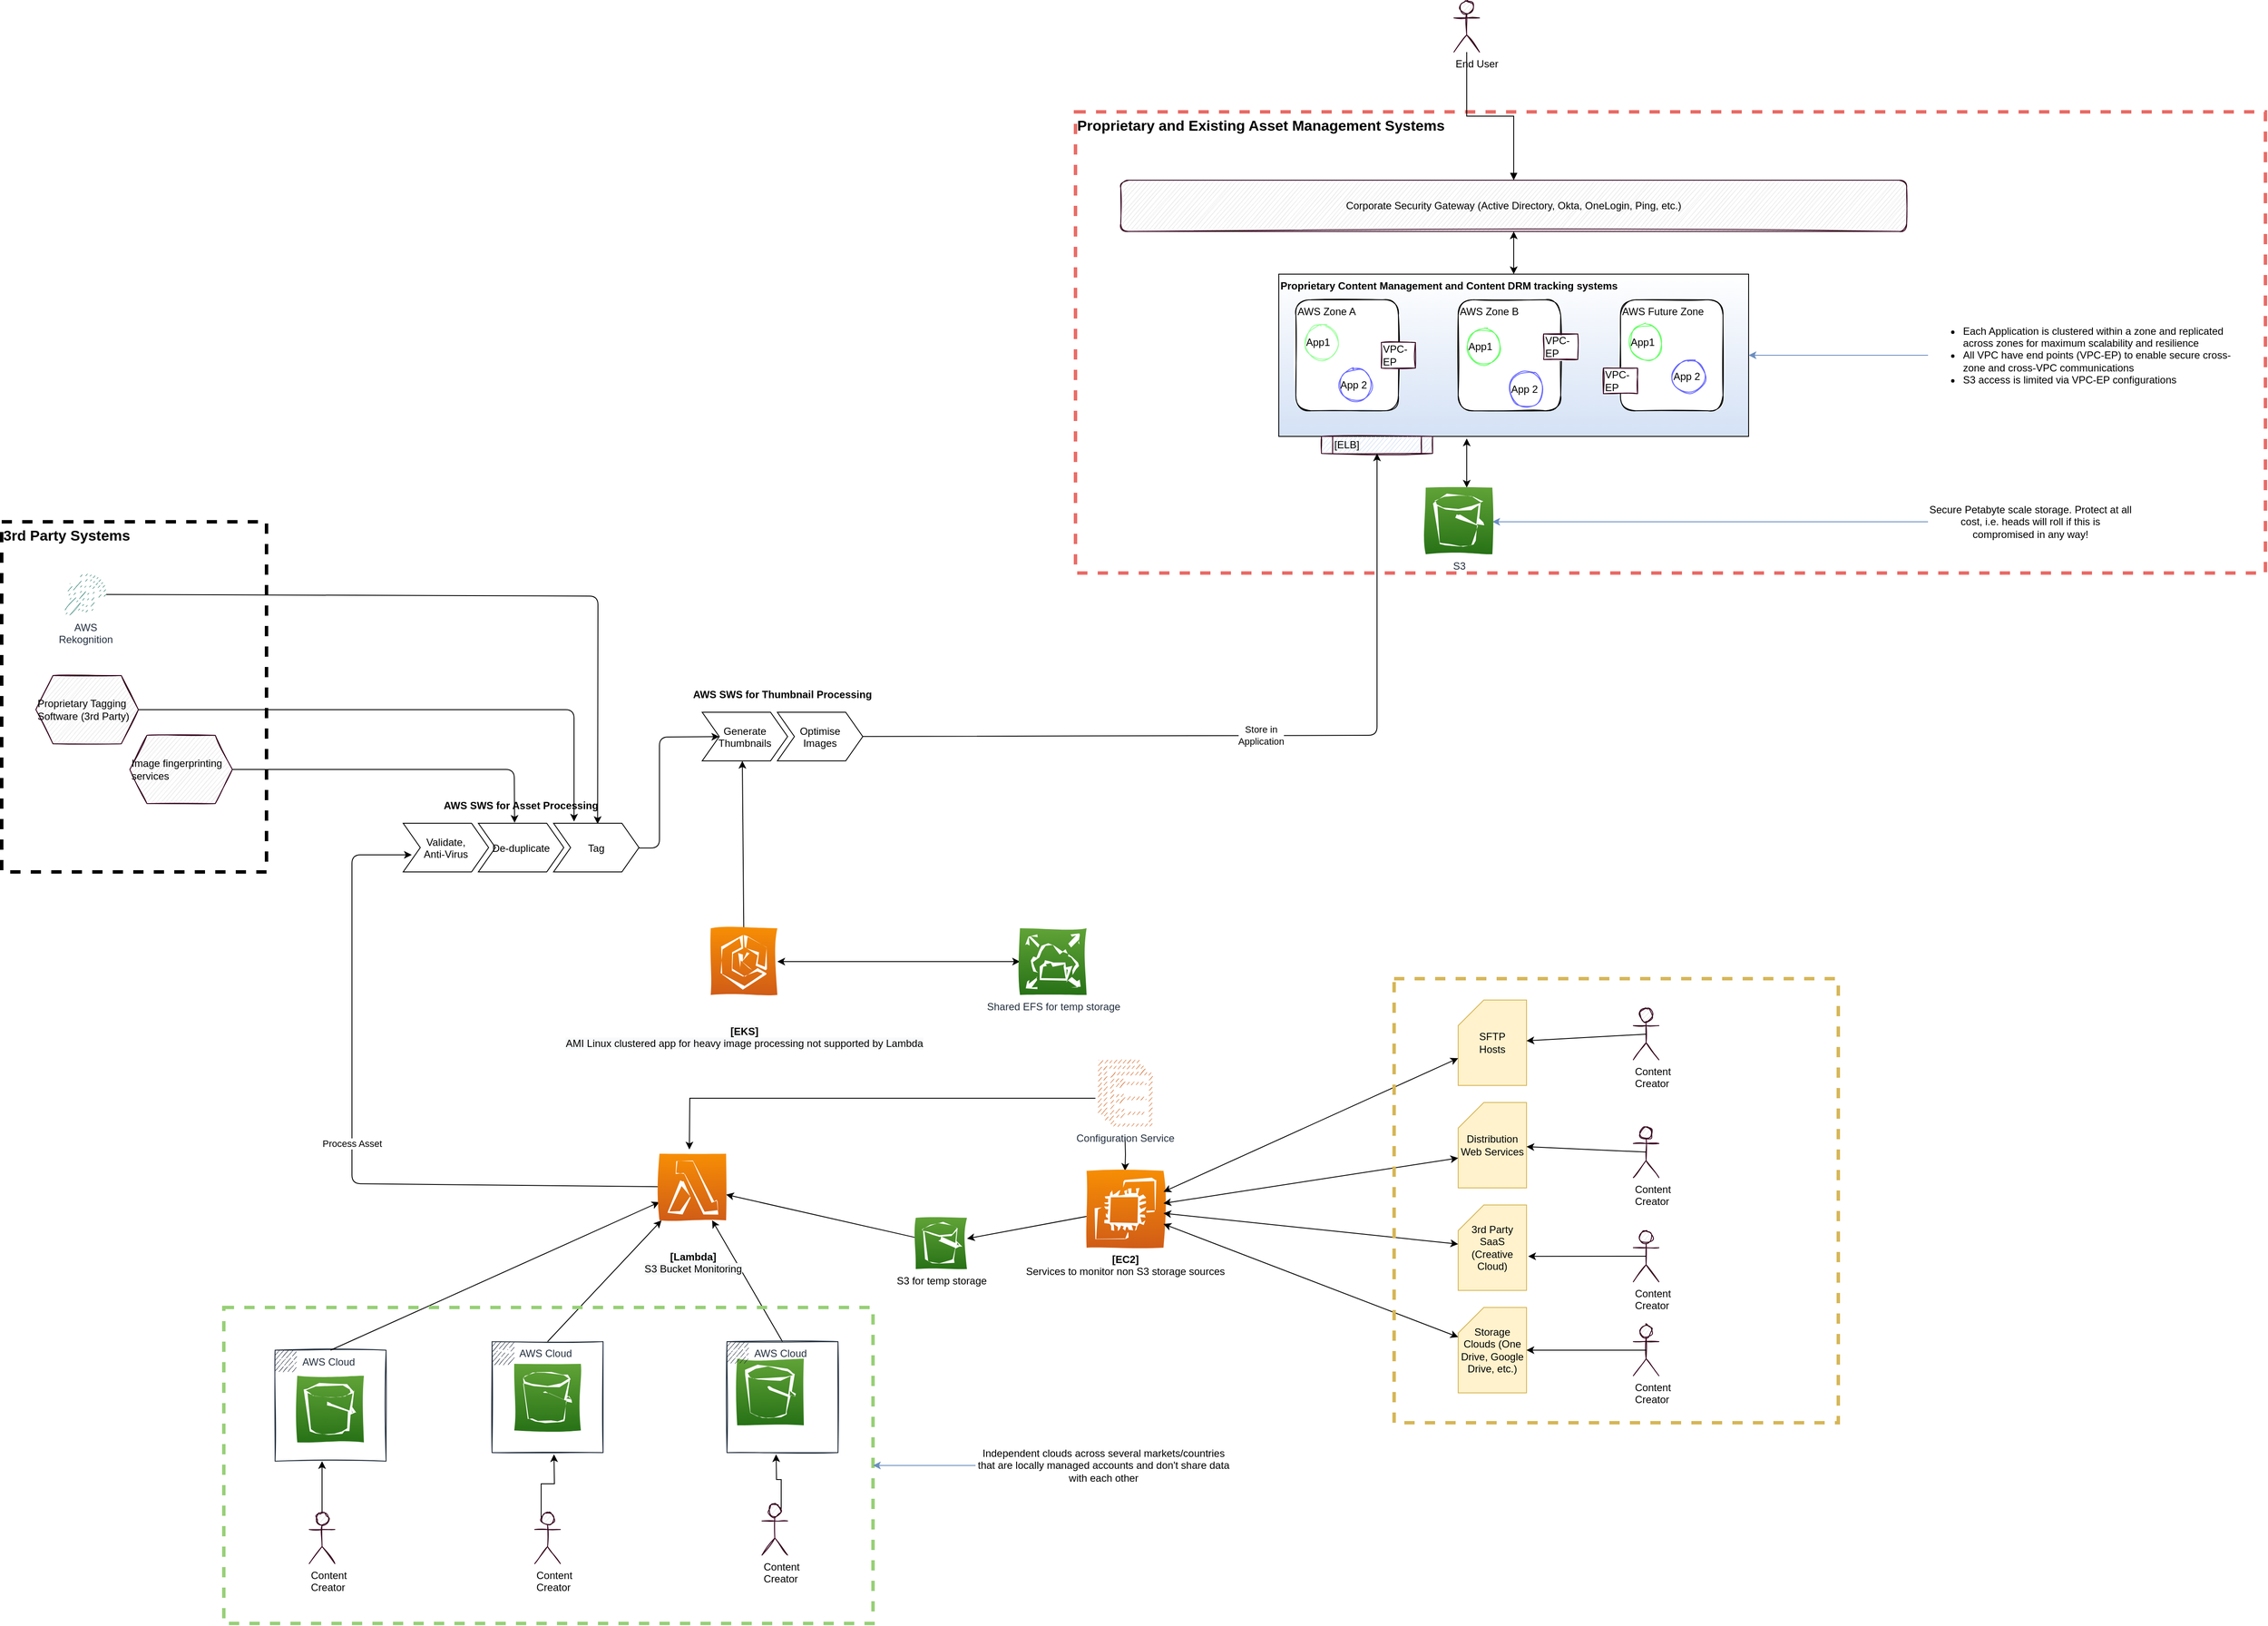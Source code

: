 <mxfile version="13.6.9" type="github">
  <diagram name="Page-1" id="5f0bae14-7c28-e335-631c-24af17079c00">
    <mxGraphModel dx="1221" dy="645" grid="1" gridSize="10" guides="1" tooltips="1" connect="1" arrows="1" fold="1" page="1" pageScale="1" pageWidth="3000" pageHeight="2000" background="#ffffff" math="0" shadow="0">
      <root>
        <mxCell id="0" />
        <mxCell id="1" parent="0" />
        <mxCell id="sZEwybRP1zb9QiWafdFN-1" value="&lt;b style=&quot;font-size: 17px&quot;&gt;Proprietary and Existing Asset Management Systems&lt;/b&gt;" style="rounded=0;whiteSpace=wrap;html=1;fillColor=none;strokeColor=#EA6B66;dashed=1;strokeWidth=4;align=left;verticalAlign=top;fontSize=17;" vertex="1" parent="1">
          <mxGeometry x="1387" y="200" width="1393" height="540" as="geometry" />
        </mxCell>
        <mxCell id="GOLraGF-CfSpLIagJdrl-114" value="AWS Cloud" style="points=[[0,0],[0.25,0],[0.5,0],[0.75,0],[1,0],[1,0.25],[1,0.5],[1,0.75],[1,1],[0.75,1],[0.5,1],[0.25,1],[0,1],[0,0.75],[0,0.5],[0,0.25]];outlineConnect=0;gradientColor=none;html=1;whiteSpace=wrap;fontSize=12;fontStyle=0;shape=mxgraph.aws4.group;grIcon=mxgraph.aws4.group_aws_cloud_alt;strokeColor=#232F3E;fillColor=none;verticalAlign=top;align=left;spacingLeft=30;fontColor=#232F3E;dashed=0;shadow=0;sketch=1;" parent="1" vertex="1">
          <mxGeometry x="450" y="1650" width="130" height="130" as="geometry" />
        </mxCell>
        <mxCell id="GOLraGF-CfSpLIagJdrl-1" value="Proprietary Content Management and Content DRM tracking systems" style="rounded=0;whiteSpace=wrap;html=1;fontStyle=1;shadow=0;gradientColor=#D4E1F5;align=left;verticalAlign=top;" parent="1" vertex="1">
          <mxGeometry x="1625" y="390" width="550" height="190" as="geometry" />
        </mxCell>
        <mxCell id="GOLraGF-CfSpLIagJdrl-5" value="AWS Zone A" style="rounded=1;whiteSpace=wrap;html=1;shadow=0;sketch=1;gradientColor=none;align=left;verticalAlign=top;" parent="1" vertex="1">
          <mxGeometry x="1645" y="420" width="120" height="130" as="geometry" />
        </mxCell>
        <mxCell id="GOLraGF-CfSpLIagJdrl-7" value="AWS Future Zone" style="rounded=1;whiteSpace=wrap;html=1;shadow=0;sketch=1;gradientColor=none;align=left;verticalAlign=top;" parent="1" vertex="1">
          <mxGeometry x="2025" y="420" width="120" height="130" as="geometry" />
        </mxCell>
        <mxCell id="GOLraGF-CfSpLIagJdrl-11" value="Secure Petabyte scale storage. Protect at all cost, i.e. heads will roll if this is compromised in any way!" style="text;html=1;strokeColor=none;fillColor=none;align=center;verticalAlign=middle;whiteSpace=wrap;rounded=0;shadow=0;sketch=1;" parent="1" vertex="1">
          <mxGeometry x="2385" y="640" width="240" height="80" as="geometry" />
        </mxCell>
        <mxCell id="GOLraGF-CfSpLIagJdrl-12" value="" style="endArrow=classic;html=1;entryX=1;entryY=0.5;entryDx=0;entryDy=0;entryPerimeter=0;exitX=0;exitY=0.5;exitDx=0;exitDy=0;strokeColor=#6c8ebf;fillColor=#dae8fc;" parent="1" source="GOLraGF-CfSpLIagJdrl-11" edge="1">
          <mxGeometry width="50" height="50" relative="1" as="geometry">
            <mxPoint x="1965" y="670" as="sourcePoint" />
            <mxPoint x="1875" y="680" as="targetPoint" />
          </mxGeometry>
        </mxCell>
        <mxCell id="GOLraGF-CfSpLIagJdrl-15" value="" style="endArrow=classic;startArrow=classic;html=1;entryX=0.4;entryY=1.013;entryDx=0;entryDy=0;entryPerimeter=0;exitX=0.5;exitY=0;exitDx=0;exitDy=0;exitPerimeter=0;" parent="1" target="GOLraGF-CfSpLIagJdrl-1" edge="1">
          <mxGeometry width="50" height="50" relative="1" as="geometry">
            <mxPoint x="1845" y="640" as="sourcePoint" />
            <mxPoint x="1815" y="520" as="targetPoint" />
          </mxGeometry>
        </mxCell>
        <mxCell id="GOLraGF-CfSpLIagJdrl-16" value="App1" style="ellipse;whiteSpace=wrap;html=1;aspect=fixed;shadow=0;sketch=1;gradientColor=none;align=left;strokeColor=#99FF99;" parent="1" vertex="1">
          <mxGeometry x="1655" y="450" width="40" height="40" as="geometry" />
        </mxCell>
        <mxCell id="GOLraGF-CfSpLIagJdrl-18" value="App1" style="ellipse;whiteSpace=wrap;html=1;aspect=fixed;shadow=0;sketch=1;gradientColor=none;align=left;strokeColor=#66FF66;" parent="1" vertex="1">
          <mxGeometry x="2035" y="450" width="40" height="40" as="geometry" />
        </mxCell>
        <mxCell id="GOLraGF-CfSpLIagJdrl-19" value="App 2" style="ellipse;whiteSpace=wrap;html=1;aspect=fixed;shadow=0;sketch=1;gradientColor=none;align=left;strokeColor=#6666FF;" parent="1" vertex="1">
          <mxGeometry x="1695" y="500" width="40" height="40" as="geometry" />
        </mxCell>
        <mxCell id="GOLraGF-CfSpLIagJdrl-21" value="App 2" style="ellipse;whiteSpace=wrap;html=1;aspect=fixed;shadow=0;sketch=1;gradientColor=none;align=left;strokeColor=#6666FF;" parent="1" vertex="1">
          <mxGeometry x="2085" y="490" width="40" height="40" as="geometry" />
        </mxCell>
        <mxCell id="GOLraGF-CfSpLIagJdrl-23" value="&lt;ul&gt;&lt;li style=&quot;text-align: left&quot;&gt;Each Application is clustered within a zone and replicated across zones for maximum scalability and resilience&lt;/li&gt;&lt;li style=&quot;text-align: left&quot;&gt;All VPC have end points (VPC-EP) to enable secure cross-zone and cross-VPC communications&lt;/li&gt;&lt;li style=&quot;text-align: left&quot;&gt;S3 access is limited via VPC-EP configurations&lt;/li&gt;&lt;/ul&gt;" style="text;html=1;strokeColor=none;fillColor=none;align=center;verticalAlign=middle;whiteSpace=wrap;rounded=0;shadow=0;sketch=1;" parent="1" vertex="1">
          <mxGeometry x="2385" y="415" width="360" height="140" as="geometry" />
        </mxCell>
        <mxCell id="GOLraGF-CfSpLIagJdrl-24" value="" style="endArrow=classic;html=1;entryX=1;entryY=0.5;entryDx=0;entryDy=0;fillColor=#dae8fc;strokeColor=#6c8ebf;" parent="1" source="GOLraGF-CfSpLIagJdrl-23" target="GOLraGF-CfSpLIagJdrl-1" edge="1">
          <mxGeometry width="50" height="50" relative="1" as="geometry">
            <mxPoint x="1965" y="640" as="sourcePoint" />
            <mxPoint x="2015" y="590" as="targetPoint" />
          </mxGeometry>
        </mxCell>
        <mxCell id="GOLraGF-CfSpLIagJdrl-26" value="VPC-EP" style="rounded=0;whiteSpace=wrap;html=1;shadow=0;sketch=1;strokeColor=#33001A;gradientColor=none;align=left;" parent="1" vertex="1">
          <mxGeometry x="1745" y="470" width="40" height="30" as="geometry" />
        </mxCell>
        <mxCell id="GOLraGF-CfSpLIagJdrl-27" value="" style="group" parent="1" vertex="1" connectable="0">
          <mxGeometry x="1835" y="420" width="120" height="130" as="geometry" />
        </mxCell>
        <mxCell id="GOLraGF-CfSpLIagJdrl-6" value="AWS Zone B" style="rounded=1;whiteSpace=wrap;html=1;shadow=0;sketch=1;gradientColor=none;align=left;verticalAlign=top;" parent="GOLraGF-CfSpLIagJdrl-27" vertex="1">
          <mxGeometry width="120" height="130" as="geometry" />
        </mxCell>
        <mxCell id="GOLraGF-CfSpLIagJdrl-17" value="App1" style="ellipse;whiteSpace=wrap;html=1;aspect=fixed;shadow=0;sketch=1;gradientColor=none;align=left;strokeColor=#66FF66;" parent="GOLraGF-CfSpLIagJdrl-27" vertex="1">
          <mxGeometry x="10" y="35" width="40" height="40" as="geometry" />
        </mxCell>
        <mxCell id="GOLraGF-CfSpLIagJdrl-20" value="App 2" style="ellipse;whiteSpace=wrap;html=1;aspect=fixed;shadow=0;sketch=1;gradientColor=none;align=left;strokeColor=#6666FF;" parent="GOLraGF-CfSpLIagJdrl-27" vertex="1">
          <mxGeometry x="60" y="85" width="40" height="40" as="geometry" />
        </mxCell>
        <mxCell id="GOLraGF-CfSpLIagJdrl-28" value="VPC-EP" style="rounded=0;whiteSpace=wrap;html=1;shadow=0;sketch=1;strokeColor=#33001A;gradientColor=none;align=left;" parent="1" vertex="1">
          <mxGeometry x="1935" y="460" width="40" height="30" as="geometry" />
        </mxCell>
        <mxCell id="GOLraGF-CfSpLIagJdrl-29" value="VPC-EP" style="rounded=0;whiteSpace=wrap;html=1;shadow=0;sketch=1;strokeColor=#33001A;gradientColor=none;align=left;" parent="1" vertex="1">
          <mxGeometry x="2005" y="500" width="40" height="30" as="geometry" />
        </mxCell>
        <mxCell id="GOLraGF-CfSpLIagJdrl-47" value="" style="edgeStyle=orthogonalEdgeStyle;rounded=0;orthogonalLoop=1;jettySize=auto;html=1;exitX=-0.051;exitY=0.577;exitDx=0;exitDy=0;entryX=0.5;entryY=0;entryDx=0;entryDy=0;exitPerimeter=0;" parent="1" source="GOLraGF-CfSpLIagJdrl-112" edge="1">
          <mxGeometry x="-0.154" y="25" relative="1" as="geometry">
            <mxPoint x="1400" y="1355" as="sourcePoint" />
            <mxPoint x="935" y="1415" as="targetPoint" />
            <mxPoint as="offset" />
          </mxGeometry>
        </mxCell>
        <mxCell id="GOLraGF-CfSpLIagJdrl-54" style="edgeStyle=orthogonalEdgeStyle;rounded=0;orthogonalLoop=1;jettySize=auto;html=1;exitX=0.5;exitY=1;exitDx=0;exitDy=0;strokeColor=#000000;" parent="1" target="GOLraGF-CfSpLIagJdrl-108" edge="1">
          <mxGeometry relative="1" as="geometry">
            <mxPoint x="1445" y="1400" as="sourcePoint" />
            <mxPoint x="1450" y="1435" as="targetPoint" />
          </mxGeometry>
        </mxCell>
        <mxCell id="GOLraGF-CfSpLIagJdrl-50" value="" style="endArrow=classic;html=1;exitX=0.5;exitY=0;exitDx=0;exitDy=0;" parent="1" source="GOLraGF-CfSpLIagJdrl-114" target="GOLraGF-CfSpLIagJdrl-110" edge="1">
          <mxGeometry width="50" height="50" relative="1" as="geometry">
            <mxPoint x="533.75" y="1652" as="sourcePoint" />
            <mxPoint x="897.5" y="1495" as="targetPoint" />
          </mxGeometry>
        </mxCell>
        <mxCell id="GOLraGF-CfSpLIagJdrl-51" value="" style="endArrow=classic;html=1;strokeColor=#000000;exitX=0.5;exitY=0;exitDx=0;exitDy=0;" parent="1" source="GOLraGF-CfSpLIagJdrl-115" target="GOLraGF-CfSpLIagJdrl-110" edge="1">
          <mxGeometry width="50" height="50" relative="1" as="geometry">
            <mxPoint x="742" y="1636" as="sourcePoint" />
            <mxPoint x="935" y="1495" as="targetPoint" />
          </mxGeometry>
        </mxCell>
        <mxCell id="GOLraGF-CfSpLIagJdrl-52" value="" style="endArrow=classic;html=1;strokeColor=#000000;exitX=0.5;exitY=0;exitDx=0;exitDy=0;" parent="1" source="GOLraGF-CfSpLIagJdrl-117" target="GOLraGF-CfSpLIagJdrl-110" edge="1">
          <mxGeometry width="50" height="50" relative="1" as="geometry">
            <mxPoint x="1002" y="1636" as="sourcePoint" />
            <mxPoint x="972.5" y="1495" as="targetPoint" />
          </mxGeometry>
        </mxCell>
        <mxCell id="GOLraGF-CfSpLIagJdrl-58" value="" style="endArrow=classic;html=1;strokeColor=#000000;" parent="1" source="GOLraGF-CfSpLIagJdrl-108" target="GOLraGF-CfSpLIagJdrl-102" edge="1">
          <mxGeometry width="50" height="50" relative="1" as="geometry">
            <mxPoint x="1390" y="1475" as="sourcePoint" />
            <mxPoint x="1260" y="1535" as="targetPoint" />
          </mxGeometry>
        </mxCell>
        <mxCell id="GOLraGF-CfSpLIagJdrl-60" value="" style="endArrow=classic;html=1;strokeColor=#000000;" parent="1" source="GOLraGF-CfSpLIagJdrl-102" target="GOLraGF-CfSpLIagJdrl-110" edge="1">
          <mxGeometry width="50" height="50" relative="1" as="geometry">
            <mxPoint x="1200" y="1535" as="sourcePoint" />
            <mxPoint x="1010" y="1455" as="targetPoint" />
          </mxGeometry>
        </mxCell>
        <mxCell id="GOLraGF-CfSpLIagJdrl-67" value="Process Asset" style="endArrow=classic;html=1;strokeColor=#000000;entryX=0.1;entryY=0.649;entryDx=0;entryDy=0;entryPerimeter=0;" parent="1" source="GOLraGF-CfSpLIagJdrl-110" target="GOLraGF-CfSpLIagJdrl-62" edge="1">
          <mxGeometry width="50" height="50" relative="1" as="geometry">
            <mxPoint x="860" y="1455" as="sourcePoint" />
            <mxPoint x="700" y="1200" as="targetPoint" />
            <Array as="points">
              <mxPoint x="540" y="1455" />
              <mxPoint x="540" y="1220" />
              <mxPoint x="540" y="1070" />
            </Array>
          </mxGeometry>
        </mxCell>
        <mxCell id="GOLraGF-CfSpLIagJdrl-69" value="Proprietary Tagging Software (3rd Party)" style="shape=hexagon;perimeter=hexagonPerimeter2;whiteSpace=wrap;html=1;fixedSize=1;shadow=0;sketch=1;strokeColor=#33001A;gradientColor=none;align=left;fillColor=#E6E6E6;" parent="1" vertex="1">
          <mxGeometry x="170" y="860" width="120" height="80" as="geometry" />
        </mxCell>
        <mxCell id="GOLraGF-CfSpLIagJdrl-70" value="" style="endArrow=classic;html=1;strokeColor=#000000;entryX=0.516;entryY=0.015;entryDx=0;entryDy=0;entryPerimeter=0;" parent="1" source="GOLraGF-CfSpLIagJdrl-100" target="GOLraGF-CfSpLIagJdrl-64" edge="1">
          <mxGeometry width="50" height="50" relative="1" as="geometry">
            <mxPoint x="290" y="810" as="sourcePoint" />
            <mxPoint x="400" y="780" as="targetPoint" />
            <Array as="points">
              <mxPoint x="828" y="767" />
            </Array>
          </mxGeometry>
        </mxCell>
        <mxCell id="GOLraGF-CfSpLIagJdrl-71" value="" style="endArrow=classic;html=1;strokeColor=#000000;exitX=1;exitY=0.5;exitDx=0;exitDy=0;" parent="1" source="GOLraGF-CfSpLIagJdrl-69" edge="1">
          <mxGeometry width="50" height="50" relative="1" as="geometry">
            <mxPoint x="410" y="920" as="sourcePoint" />
            <mxPoint x="800" y="1031" as="targetPoint" />
            <Array as="points">
              <mxPoint x="800" y="900" />
            </Array>
          </mxGeometry>
        </mxCell>
        <mxCell id="GOLraGF-CfSpLIagJdrl-72" value="Image fingerprinting services" style="shape=hexagon;perimeter=hexagonPerimeter2;whiteSpace=wrap;html=1;fixedSize=1;shadow=0;sketch=1;strokeColor=#33001A;gradientColor=none;align=left;fillColor=#E6E6E6;" parent="1" vertex="1">
          <mxGeometry x="280" y="930" width="120" height="80" as="geometry" />
        </mxCell>
        <mxCell id="GOLraGF-CfSpLIagJdrl-73" value="" style="endArrow=classic;html=1;strokeColor=#000000;exitX=1;exitY=0.5;exitDx=0;exitDy=0;entryX=0.424;entryY=-0.01;entryDx=0;entryDy=0;entryPerimeter=0;" parent="1" source="GOLraGF-CfSpLIagJdrl-72" target="GOLraGF-CfSpLIagJdrl-63" edge="1">
          <mxGeometry width="50" height="50" relative="1" as="geometry">
            <mxPoint x="470" y="990" as="sourcePoint" />
            <mxPoint x="520" y="940" as="targetPoint" />
            <Array as="points">
              <mxPoint x="730" y="970" />
            </Array>
          </mxGeometry>
        </mxCell>
        <mxCell id="GOLraGF-CfSpLIagJdrl-78" value="" style="endArrow=classic;html=1;strokeColor=#000000;" parent="1" target="GOLraGF-CfSpLIagJdrl-75" edge="1">
          <mxGeometry width="50" height="50" relative="1" as="geometry">
            <mxPoint x="870" y="1062" as="sourcePoint" />
            <mxPoint x="970" y="1030" as="targetPoint" />
            <Array as="points">
              <mxPoint x="900" y="1062" />
              <mxPoint x="900" y="932" />
            </Array>
          </mxGeometry>
        </mxCell>
        <mxCell id="GOLraGF-CfSpLIagJdrl-79" value="[ELB]" style="shape=process;whiteSpace=wrap;html=1;backgroundOutline=1;shadow=0;sketch=1;strokeColor=#33001A;gradientColor=none;align=left;fillColor=#D4E1F5;" parent="1" vertex="1">
          <mxGeometry x="1675" y="580" width="130" height="20" as="geometry" />
        </mxCell>
        <mxCell id="GOLraGF-CfSpLIagJdrl-80" value="Store in &lt;br&gt;Application" style="endArrow=classic;html=1;strokeColor=#000000;entryX=0.5;entryY=1;entryDx=0;entryDy=0;" parent="1" source="GOLraGF-CfSpLIagJdrl-76" target="GOLraGF-CfSpLIagJdrl-79" edge="1">
          <mxGeometry width="50" height="50" relative="1" as="geometry">
            <mxPoint x="1210" y="950" as="sourcePoint" />
            <mxPoint x="1260" y="900" as="targetPoint" />
            <Array as="points">
              <mxPoint x="1740" y="930" />
            </Array>
          </mxGeometry>
        </mxCell>
        <mxCell id="GOLraGF-CfSpLIagJdrl-83" value="" style="endArrow=classic;html=1;strokeColor=#000000;" parent="1" source="GOLraGF-CfSpLIagJdrl-111" edge="1">
          <mxGeometry width="50" height="50" relative="1" as="geometry">
            <mxPoint x="997" y="1150" as="sourcePoint" />
            <mxPoint x="997" y="960" as="targetPoint" />
          </mxGeometry>
        </mxCell>
        <mxCell id="GOLraGF-CfSpLIagJdrl-87" style="edgeStyle=orthogonalEdgeStyle;rounded=0;orthogonalLoop=1;jettySize=auto;html=1;exitX=0.5;exitY=0;exitDx=0;exitDy=0;exitPerimeter=0;strokeColor=#000000;" parent="1" source="GOLraGF-CfSpLIagJdrl-84" edge="1">
          <mxGeometry relative="1" as="geometry">
            <mxPoint x="505" y="1780" as="targetPoint" />
          </mxGeometry>
        </mxCell>
        <mxCell id="GOLraGF-CfSpLIagJdrl-84" value="Content &lt;br&gt;Creator" style="shape=umlActor;verticalLabelPosition=bottom;verticalAlign=top;html=1;outlineConnect=0;shadow=0;sketch=1;strokeColor=#33001A;fillColor=#E6E6E6;gradientColor=none;align=left;" parent="1" vertex="1">
          <mxGeometry x="490" y="1840" width="30" height="60" as="geometry" />
        </mxCell>
        <mxCell id="GOLraGF-CfSpLIagJdrl-88" style="edgeStyle=orthogonalEdgeStyle;rounded=0;orthogonalLoop=1;jettySize=auto;html=1;exitX=0.25;exitY=0.1;exitDx=0;exitDy=0;exitPerimeter=0;entryX=0.55;entryY=0.95;entryDx=0;entryDy=0;entryPerimeter=0;strokeColor=#000000;" parent="1" source="GOLraGF-CfSpLIagJdrl-85" edge="1">
          <mxGeometry relative="1" as="geometry">
            <mxPoint x="776.5" y="1772" as="targetPoint" />
          </mxGeometry>
        </mxCell>
        <mxCell id="GOLraGF-CfSpLIagJdrl-85" value="Content &lt;br&gt;Creator" style="shape=umlActor;verticalLabelPosition=bottom;verticalAlign=top;html=1;outlineConnect=0;shadow=0;sketch=1;strokeColor=#33001A;fillColor=#E6E6E6;gradientColor=none;align=left;" parent="1" vertex="1">
          <mxGeometry x="754" y="1840" width="30" height="60" as="geometry" />
        </mxCell>
        <mxCell id="GOLraGF-CfSpLIagJdrl-89" style="edgeStyle=orthogonalEdgeStyle;rounded=0;orthogonalLoop=1;jettySize=auto;html=1;exitX=0.75;exitY=0.1;exitDx=0;exitDy=0;exitPerimeter=0;entryX=0.55;entryY=0.95;entryDx=0;entryDy=0;entryPerimeter=0;strokeColor=#000000;" parent="1" source="GOLraGF-CfSpLIagJdrl-86" edge="1">
          <mxGeometry relative="1" as="geometry">
            <mxPoint x="1036.5" y="1772" as="targetPoint" />
          </mxGeometry>
        </mxCell>
        <mxCell id="GOLraGF-CfSpLIagJdrl-86" value="Content &lt;br&gt;Creator" style="shape=umlActor;verticalLabelPosition=bottom;verticalAlign=top;html=1;outlineConnect=0;shadow=0;sketch=1;strokeColor=#33001A;fillColor=#E6E6E6;gradientColor=none;align=left;" parent="1" vertex="1">
          <mxGeometry x="1020" y="1830" width="30" height="60" as="geometry" />
        </mxCell>
        <mxCell id="GOLraGF-CfSpLIagJdrl-90" value="Corporate Security Gateway (Active Directory, Okta, OneLogin, Ping, etc.)" style="rounded=1;whiteSpace=wrap;html=1;shadow=0;sketch=1;strokeColor=#33001A;fillColor=#E6E6E6;gradientColor=none;align=center;" parent="1" vertex="1">
          <mxGeometry x="1440" y="280" width="920" height="60" as="geometry" />
        </mxCell>
        <mxCell id="GOLraGF-CfSpLIagJdrl-94" style="edgeStyle=orthogonalEdgeStyle;rounded=0;orthogonalLoop=1;jettySize=auto;html=1;strokeColor=#000000;endArrow=block;endFill=1;" parent="1" source="GOLraGF-CfSpLIagJdrl-91" target="GOLraGF-CfSpLIagJdrl-90" edge="1">
          <mxGeometry relative="1" as="geometry" />
        </mxCell>
        <mxCell id="GOLraGF-CfSpLIagJdrl-91" value="End User" style="shape=umlActor;verticalLabelPosition=bottom;verticalAlign=top;html=1;outlineConnect=0;shadow=0;sketch=1;strokeColor=#33001A;fillColor=#E6E6E6;gradientColor=none;align=left;" parent="1" vertex="1">
          <mxGeometry x="1830" y="70" width="30" height="60" as="geometry" />
        </mxCell>
        <mxCell id="GOLraGF-CfSpLIagJdrl-95" value="" style="endArrow=classic;startArrow=classic;html=1;strokeColor=#000000;entryX=0.5;entryY=1;entryDx=0;entryDy=0;exitX=0.5;exitY=0;exitDx=0;exitDy=0;" parent="1" source="GOLraGF-CfSpLIagJdrl-1" target="GOLraGF-CfSpLIagJdrl-90" edge="1">
          <mxGeometry width="50" height="50" relative="1" as="geometry">
            <mxPoint x="1885" y="390" as="sourcePoint" />
            <mxPoint x="1935" y="340" as="targetPoint" />
          </mxGeometry>
        </mxCell>
        <mxCell id="GOLraGF-CfSpLIagJdrl-99" value="" style="endArrow=classic;startArrow=classic;html=1;strokeColor=#000000;" parent="1" source="GOLraGF-CfSpLIagJdrl-111" target="GOLraGF-CfSpLIagJdrl-118" edge="1">
          <mxGeometry width="50" height="50" relative="1" as="geometry">
            <mxPoint x="1120.0" y="1195" as="sourcePoint" />
            <mxPoint x="1222" y="1195.0" as="targetPoint" />
          </mxGeometry>
        </mxCell>
        <mxCell id="GOLraGF-CfSpLIagJdrl-100" value="AWS &lt;br&gt;Rekognition" style="outlineConnect=0;fontColor=#232F3E;gradientColor=none;fillColor=#116D5B;strokeColor=none;dashed=0;verticalLabelPosition=bottom;verticalAlign=top;align=center;html=1;fontSize=12;fontStyle=0;aspect=fixed;pointerEvents=1;shape=mxgraph.aws4.rekognition_image;shadow=0;sketch=1;" parent="1" vertex="1">
          <mxGeometry x="203" y="740" width="49.36" height="50" as="geometry" />
        </mxCell>
        <mxCell id="GOLraGF-CfSpLIagJdrl-102" value="&lt;span style=&quot;color: rgb(0 , 0 , 0) ; text-align: left&quot;&gt;S3 for temp storage&lt;/span&gt;" style="outlineConnect=0;fontColor=#232F3E;gradientColor=#60A337;gradientDirection=north;fillColor=#277116;strokeColor=#ffffff;dashed=0;verticalLabelPosition=bottom;verticalAlign=top;align=center;html=1;fontSize=12;fontStyle=0;aspect=fixed;shape=mxgraph.aws4.resourceIcon;resIcon=mxgraph.aws4.s3;shadow=0;sketch=1;" parent="1" vertex="1">
          <mxGeometry x="1200" y="1495" width="60" height="60" as="geometry" />
        </mxCell>
        <mxCell id="GOLraGF-CfSpLIagJdrl-106" value="S3" style="outlineConnect=0;fontColor=#232F3E;gradientColor=#60A337;gradientDirection=north;fillColor=#277116;strokeColor=#ffffff;dashed=0;verticalLabelPosition=bottom;verticalAlign=top;align=center;html=1;fontSize=12;fontStyle=0;aspect=fixed;shape=mxgraph.aws4.resourceIcon;resIcon=mxgraph.aws4.s3;shadow=0;sketch=1;" parent="1" vertex="1">
          <mxGeometry x="1797" y="640" width="78" height="78" as="geometry" />
        </mxCell>
        <mxCell id="GOLraGF-CfSpLIagJdrl-108" value="&lt;b style=&quot;color: rgb(0 , 0 , 0) ; text-align: left&quot;&gt;[EC2]&lt;/b&gt;&lt;br style=&quot;color: rgb(0 , 0 , 0) ; text-align: left&quot;&gt;&lt;span style=&quot;color: rgb(0 , 0 , 0) ; text-align: left&quot;&gt;Services to monitor non S3 storage sources&lt;/span&gt;" style="outlineConnect=0;fontColor=#232F3E;gradientColor=#F78E04;gradientDirection=north;fillColor=#D05C17;strokeColor=#ffffff;dashed=0;verticalLabelPosition=bottom;verticalAlign=top;align=center;html=1;fontSize=12;fontStyle=0;aspect=fixed;shape=mxgraph.aws4.resourceIcon;resIcon=mxgraph.aws4.ec2;shadow=0;sketch=1;" parent="1" vertex="1">
          <mxGeometry x="1400" y="1440" width="90" height="90" as="geometry" />
        </mxCell>
        <mxCell id="GOLraGF-CfSpLIagJdrl-110" value="&#xa;&#xa;&lt;b style=&quot;color: rgb(0, 0, 0); font-family: helvetica; font-size: 12px; font-style: normal; letter-spacing: normal; text-align: left; text-indent: 0px; text-transform: none; word-spacing: 0px; background-color: rgb(248, 249, 250);&quot;&gt;[Lambda]&lt;/b&gt;&lt;br style=&quot;color: rgb(0, 0, 0); font-family: helvetica; font-size: 12px; font-style: normal; font-weight: 400; letter-spacing: normal; text-align: left; text-indent: 0px; text-transform: none; word-spacing: 0px; background-color: rgb(248, 249, 250);&quot;&gt;&lt;span style=&quot;color: rgb(0, 0, 0); font-family: helvetica; font-size: 12px; font-style: normal; font-weight: 400; letter-spacing: normal; text-align: left; text-indent: 0px; text-transform: none; word-spacing: 0px; background-color: rgb(248, 249, 250); display: inline; float: none;&quot;&gt;S3 Bucket Monitoring&lt;/span&gt;&#xa;&#xa;" style="outlineConnect=0;fontColor=#232F3E;gradientColor=#F78E04;gradientDirection=north;fillColor=#D05C17;strokeColor=#ffffff;dashed=0;verticalLabelPosition=bottom;verticalAlign=top;align=center;html=1;fontSize=12;fontStyle=0;aspect=fixed;shape=mxgraph.aws4.resourceIcon;resIcon=mxgraph.aws4.lambda;shadow=0;sketch=1;" parent="1" vertex="1">
          <mxGeometry x="900" y="1420" width="78" height="78" as="geometry" />
        </mxCell>
        <mxCell id="GOLraGF-CfSpLIagJdrl-111" value="&#xa;&#xa;&lt;b style=&quot;color: rgb(0, 0, 0); font-family: helvetica; font-size: 12px; font-style: normal; letter-spacing: normal; text-align: left; text-indent: 0px; text-transform: none; word-spacing: 0px; background-color: rgb(248, 249, 250);&quot;&gt;[EKS]&lt;/b&gt;&lt;br style=&quot;color: rgb(0, 0, 0); font-family: helvetica; font-size: 12px; font-style: normal; font-weight: 400; letter-spacing: normal; text-align: left; text-indent: 0px; text-transform: none; word-spacing: 0px; background-color: rgb(248, 249, 250);&quot;&gt;&lt;span style=&quot;color: rgb(0, 0, 0); font-family: helvetica; font-size: 12px; font-style: normal; font-weight: 400; letter-spacing: normal; text-align: left; text-indent: 0px; text-transform: none; word-spacing: 0px; background-color: rgb(248, 249, 250); display: inline; float: none;&quot;&gt;AMI Linux clustered app for heavy image processing not supported by Lambda&lt;/span&gt;&#xa;&#xa;" style="outlineConnect=0;fontColor=#232F3E;gradientColor=#F78E04;gradientDirection=north;fillColor=#D05C17;strokeColor=#ffffff;dashed=0;verticalLabelPosition=bottom;verticalAlign=top;align=center;html=1;fontSize=12;fontStyle=0;aspect=fixed;shape=mxgraph.aws4.resourceIcon;resIcon=mxgraph.aws4.eks;shadow=0;sketch=1;" parent="1" vertex="1">
          <mxGeometry x="960" y="1156" width="78" height="78" as="geometry" />
        </mxCell>
        <mxCell id="GOLraGF-CfSpLIagJdrl-112" value="Configuration Service" style="outlineConnect=0;fontColor=#232F3E;gradientColor=none;fillColor=#D05C17;strokeColor=none;dashed=0;verticalLabelPosition=bottom;verticalAlign=top;align=center;html=1;fontSize=12;fontStyle=0;aspect=fixed;pointerEvents=1;shape=mxgraph.aws4.ecs_service;shadow=0;sketch=1;" parent="1" vertex="1">
          <mxGeometry x="1413" y="1310" width="64" height="78" as="geometry" />
        </mxCell>
        <mxCell id="GOLraGF-CfSpLIagJdrl-40" value="Independent clouds across several markets/countries that are locally managed accounts and don&#39;t share data with each other" style="text;html=1;strokeColor=none;fillColor=none;align=center;verticalAlign=middle;whiteSpace=wrap;rounded=0;shadow=0;sketch=1;" parent="1" vertex="1">
          <mxGeometry x="1270" y="1750" width="300" height="70" as="geometry" />
        </mxCell>
        <mxCell id="GOLraGF-CfSpLIagJdrl-103" value="" style="outlineConnect=0;fontColor=#232F3E;gradientColor=#60A337;gradientDirection=north;fillColor=#277116;strokeColor=#ffffff;dashed=0;verticalLabelPosition=bottom;verticalAlign=top;align=center;html=1;fontSize=12;fontStyle=0;aspect=fixed;shape=mxgraph.aws4.resourceIcon;resIcon=mxgraph.aws4.s3;shadow=0;sketch=1;" parent="1" vertex="1">
          <mxGeometry x="991" y="1660" width="78" height="78" as="geometry" />
        </mxCell>
        <mxCell id="GOLraGF-CfSpLIagJdrl-104" value="" style="outlineConnect=0;fontColor=#232F3E;gradientColor=#60A337;gradientDirection=north;fillColor=#277116;strokeColor=#ffffff;dashed=0;verticalLabelPosition=bottom;verticalAlign=top;align=center;html=1;fontSize=12;fontStyle=0;aspect=fixed;shape=mxgraph.aws4.resourceIcon;resIcon=mxgraph.aws4.s3;shadow=0;sketch=1;" parent="1" vertex="1">
          <mxGeometry x="730" y="1666" width="78" height="78" as="geometry" />
        </mxCell>
        <mxCell id="GOLraGF-CfSpLIagJdrl-105" value="" style="outlineConnect=0;fontColor=#232F3E;gradientColor=#60A337;gradientDirection=north;fillColor=#277116;strokeColor=#ffffff;dashed=0;verticalLabelPosition=bottom;verticalAlign=top;align=center;html=1;fontSize=12;fontStyle=0;aspect=fixed;shape=mxgraph.aws4.resourceIcon;resIcon=mxgraph.aws4.s3;shadow=0;sketch=1;" parent="1" vertex="1">
          <mxGeometry x="476" y="1680" width="78" height="78" as="geometry" />
        </mxCell>
        <mxCell id="GOLraGF-CfSpLIagJdrl-115" value="AWS Cloud" style="points=[[0,0],[0.25,0],[0.5,0],[0.75,0],[1,0],[1,0.25],[1,0.5],[1,0.75],[1,1],[0.75,1],[0.5,1],[0.25,1],[0,1],[0,0.75],[0,0.5],[0,0.25]];outlineConnect=0;gradientColor=none;html=1;whiteSpace=wrap;fontSize=12;fontStyle=0;shape=mxgraph.aws4.group;grIcon=mxgraph.aws4.group_aws_cloud_alt;strokeColor=#232F3E;fillColor=none;verticalAlign=top;align=left;spacingLeft=30;fontColor=#232F3E;dashed=0;shadow=0;sketch=1;" parent="1" vertex="1">
          <mxGeometry x="704" y="1640" width="130" height="130" as="geometry" />
        </mxCell>
        <mxCell id="GOLraGF-CfSpLIagJdrl-117" value="AWS Cloud" style="points=[[0,0],[0.25,0],[0.5,0],[0.75,0],[1,0],[1,0.25],[1,0.5],[1,0.75],[1,1],[0.75,1],[0.5,1],[0.25,1],[0,1],[0,0.75],[0,0.5],[0,0.25]];outlineConnect=0;gradientColor=none;html=1;whiteSpace=wrap;fontSize=12;fontStyle=0;shape=mxgraph.aws4.group;grIcon=mxgraph.aws4.group_aws_cloud_alt;strokeColor=#232F3E;fillColor=none;verticalAlign=top;align=left;spacingLeft=30;fontColor=#232F3E;dashed=0;shadow=0;sketch=1;" parent="1" vertex="1">
          <mxGeometry x="979" y="1640" width="130" height="130" as="geometry" />
        </mxCell>
        <mxCell id="GOLraGF-CfSpLIagJdrl-118" value="Shared EFS for temp storage" style="outlineConnect=0;fontColor=#232F3E;gradientColor=#60A337;gradientDirection=north;fillColor=#277116;strokeColor=#ffffff;dashed=0;verticalLabelPosition=bottom;verticalAlign=top;align=center;html=1;fontSize=12;fontStyle=0;aspect=fixed;shape=mxgraph.aws4.resourceIcon;resIcon=mxgraph.aws4.elastic_file_system;shadow=0;sketch=1;" parent="1" vertex="1">
          <mxGeometry x="1322" y="1156" width="78" height="78" as="geometry" />
        </mxCell>
        <mxCell id="GOLraGF-CfSpLIagJdrl-61" value="AWS SWS for Asset Processing" style="swimlane;childLayout=stackLayout;horizontal=1;fillColor=none;horizontalStack=1;resizeParent=1;resizeParentMax=0;resizeLast=0;collapsible=0;strokeColor=none;stackBorder=10;stackSpacing=-12;resizable=1;align=center;points=[];fontColor=#000000;shadow=0;sketch=1;" parent="1" vertex="1">
          <mxGeometry x="590" y="1000" width="296" height="100" as="geometry" />
        </mxCell>
        <mxCell id="GOLraGF-CfSpLIagJdrl-62" value="Validate,&#xa;Anti-Virus" style="shape=step;perimeter=stepPerimeter;fixedSize=1;points=[];" parent="GOLraGF-CfSpLIagJdrl-61" vertex="1">
          <mxGeometry x="10" y="33" width="100" height="57" as="geometry" />
        </mxCell>
        <mxCell id="GOLraGF-CfSpLIagJdrl-63" value="De-duplicate" style="shape=step;perimeter=stepPerimeter;fixedSize=1;points=[];" parent="GOLraGF-CfSpLIagJdrl-61" vertex="1">
          <mxGeometry x="98" y="33" width="100" height="57" as="geometry" />
        </mxCell>
        <mxCell id="GOLraGF-CfSpLIagJdrl-64" value="Tag" style="shape=step;perimeter=stepPerimeter;fixedSize=1;points=[];" parent="GOLraGF-CfSpLIagJdrl-61" vertex="1">
          <mxGeometry x="186" y="33" width="100" height="57" as="geometry" />
        </mxCell>
        <mxCell id="GOLraGF-CfSpLIagJdrl-74" value="AWS SWS for Thumbnail Processing" style="swimlane;childLayout=stackLayout;horizontal=1;fillColor=none;horizontalStack=1;resizeParent=1;resizeParentMax=0;resizeLast=0;collapsible=0;strokeColor=none;stackBorder=10;stackSpacing=-12;resizable=1;align=center;points=[];fontColor=#000000;shadow=0;sketch=1;" parent="1" vertex="1">
          <mxGeometry x="940" y="870" width="208" height="100" as="geometry" />
        </mxCell>
        <mxCell id="GOLraGF-CfSpLIagJdrl-75" value="Generate &#xa;Thumbnails" style="shape=step;perimeter=stepPerimeter;fixedSize=1;points=[];" parent="GOLraGF-CfSpLIagJdrl-74" vertex="1">
          <mxGeometry x="10" y="33" width="100" height="57" as="geometry" />
        </mxCell>
        <mxCell id="GOLraGF-CfSpLIagJdrl-76" value="Optimise &#xa;Images" style="shape=step;perimeter=stepPerimeter;fixedSize=1;points=[];" parent="GOLraGF-CfSpLIagJdrl-74" vertex="1">
          <mxGeometry x="98" y="33" width="100" height="57" as="geometry" />
        </mxCell>
        <mxCell id="sZEwybRP1zb9QiWafdFN-5" value="SFTP&lt;br&gt;Hosts" style="shape=card;whiteSpace=wrap;html=1;strokeColor=#d6b656;strokeWidth=1;fillColor=#fff2cc;" vertex="1" parent="1">
          <mxGeometry x="1835" y="1240" width="80" height="100" as="geometry" />
        </mxCell>
        <mxCell id="sZEwybRP1zb9QiWafdFN-6" value="Distribution Web Services" style="shape=card;whiteSpace=wrap;html=1;strokeColor=#d6b656;strokeWidth=1;fillColor=#fff2cc;" vertex="1" parent="1">
          <mxGeometry x="1835" y="1360" width="80" height="100" as="geometry" />
        </mxCell>
        <mxCell id="sZEwybRP1zb9QiWafdFN-7" value="3rd Party SaaS (Creative Cloud)" style="shape=card;whiteSpace=wrap;html=1;strokeColor=#d6b656;strokeWidth=1;fillColor=#fff2cc;" vertex="1" parent="1">
          <mxGeometry x="1835" y="1480" width="80" height="100" as="geometry" />
        </mxCell>
        <mxCell id="sZEwybRP1zb9QiWafdFN-8" value="Storage Clouds (One Drive, Google Drive, etc.)" style="shape=card;whiteSpace=wrap;html=1;strokeColor=#d6b656;strokeWidth=1;fillColor=#fff2cc;" vertex="1" parent="1">
          <mxGeometry x="1835" y="1600" width="80" height="100" as="geometry" />
        </mxCell>
        <mxCell id="sZEwybRP1zb9QiWafdFN-9" value="" style="endArrow=classic;startArrow=classic;html=1;" edge="1" parent="1" source="GOLraGF-CfSpLIagJdrl-108" target="sZEwybRP1zb9QiWafdFN-5">
          <mxGeometry width="50" height="50" relative="1" as="geometry">
            <mxPoint x="1730" y="1570" as="sourcePoint" />
            <mxPoint x="1780" y="1520" as="targetPoint" />
          </mxGeometry>
        </mxCell>
        <mxCell id="sZEwybRP1zb9QiWafdFN-10" value="" style="endArrow=classic;startArrow=classic;html=1;entryX=0;entryY=0;entryDx=0;entryDy=65;entryPerimeter=0;" edge="1" parent="1" source="GOLraGF-CfSpLIagJdrl-108" target="sZEwybRP1zb9QiWafdFN-6">
          <mxGeometry width="50" height="50" relative="1" as="geometry">
            <mxPoint x="1730" y="1570" as="sourcePoint" />
            <mxPoint x="1780" y="1520" as="targetPoint" />
          </mxGeometry>
        </mxCell>
        <mxCell id="sZEwybRP1zb9QiWafdFN-11" value="" style="endArrow=classic;startArrow=classic;html=1;" edge="1" parent="1" source="GOLraGF-CfSpLIagJdrl-108" target="sZEwybRP1zb9QiWafdFN-7">
          <mxGeometry width="50" height="50" relative="1" as="geometry">
            <mxPoint x="1730" y="1570" as="sourcePoint" />
            <mxPoint x="1780" y="1520" as="targetPoint" />
          </mxGeometry>
        </mxCell>
        <mxCell id="sZEwybRP1zb9QiWafdFN-12" value="" style="endArrow=classic;startArrow=classic;html=1;" edge="1" parent="1" source="GOLraGF-CfSpLIagJdrl-108" target="sZEwybRP1zb9QiWafdFN-8">
          <mxGeometry width="50" height="50" relative="1" as="geometry">
            <mxPoint x="1730" y="1570" as="sourcePoint" />
            <mxPoint x="1780" y="1520" as="targetPoint" />
          </mxGeometry>
        </mxCell>
        <mxCell id="sZEwybRP1zb9QiWafdFN-13" value="3rd Party Systems" style="rounded=0;whiteSpace=wrap;html=1;strokeColor=#000000;strokeWidth=4;fillColor=none;fontSize=17;align=left;dashed=1;verticalAlign=top;fontStyle=1" vertex="1" parent="1">
          <mxGeometry x="130" y="680" width="310" height="410" as="geometry" />
        </mxCell>
        <mxCell id="sZEwybRP1zb9QiWafdFN-14" value="Content &lt;br&gt;Creator" style="shape=umlActor;verticalLabelPosition=bottom;verticalAlign=top;html=1;outlineConnect=0;shadow=0;sketch=1;strokeColor=#33001A;fillColor=#E6E6E6;gradientColor=none;align=left;" vertex="1" parent="1">
          <mxGeometry x="2040" y="1250" width="30" height="60" as="geometry" />
        </mxCell>
        <mxCell id="sZEwybRP1zb9QiWafdFN-15" value="Content &lt;br&gt;Creator" style="shape=umlActor;verticalLabelPosition=bottom;verticalAlign=top;html=1;outlineConnect=0;shadow=0;sketch=1;strokeColor=#33001A;fillColor=#E6E6E6;gradientColor=none;align=left;" vertex="1" parent="1">
          <mxGeometry x="2040" y="1388" width="30" height="60" as="geometry" />
        </mxCell>
        <mxCell id="sZEwybRP1zb9QiWafdFN-16" value="Content &lt;br&gt;Creator" style="shape=umlActor;verticalLabelPosition=bottom;verticalAlign=top;html=1;outlineConnect=0;shadow=0;sketch=1;strokeColor=#33001A;fillColor=#E6E6E6;gradientColor=none;align=left;" vertex="1" parent="1">
          <mxGeometry x="2040" y="1510" width="30" height="60" as="geometry" />
        </mxCell>
        <mxCell id="sZEwybRP1zb9QiWafdFN-17" value="Content &lt;br&gt;Creator" style="shape=umlActor;verticalLabelPosition=bottom;verticalAlign=top;html=1;outlineConnect=0;shadow=0;sketch=1;strokeColor=#33001A;fillColor=#E6E6E6;gradientColor=none;align=left;" vertex="1" parent="1">
          <mxGeometry x="2040" y="1620" width="30" height="60" as="geometry" />
        </mxCell>
        <mxCell id="sZEwybRP1zb9QiWafdFN-18" value="" style="endArrow=classic;html=1;fontSize=17;exitX=0.5;exitY=0.5;exitDx=0;exitDy=0;exitPerimeter=0;" edge="1" parent="1" source="sZEwybRP1zb9QiWafdFN-17" target="sZEwybRP1zb9QiWafdFN-8">
          <mxGeometry width="50" height="50" relative="1" as="geometry">
            <mxPoint x="1620" y="1580" as="sourcePoint" />
            <mxPoint x="1670" y="1530" as="targetPoint" />
          </mxGeometry>
        </mxCell>
        <mxCell id="sZEwybRP1zb9QiWafdFN-19" value="" style="endArrow=classic;html=1;fontSize=17;exitX=0.5;exitY=0.5;exitDx=0;exitDy=0;exitPerimeter=0;entryX=1.025;entryY=0.601;entryDx=0;entryDy=0;entryPerimeter=0;" edge="1" parent="1" source="sZEwybRP1zb9QiWafdFN-16" target="sZEwybRP1zb9QiWafdFN-7">
          <mxGeometry width="50" height="50" relative="1" as="geometry">
            <mxPoint x="1620" y="1580" as="sourcePoint" />
            <mxPoint x="1670" y="1530" as="targetPoint" />
          </mxGeometry>
        </mxCell>
        <mxCell id="sZEwybRP1zb9QiWafdFN-20" value="" style="endArrow=classic;html=1;fontSize=17;exitX=0.5;exitY=0.5;exitDx=0;exitDy=0;exitPerimeter=0;" edge="1" parent="1" source="sZEwybRP1zb9QiWafdFN-15" target="sZEwybRP1zb9QiWafdFN-6">
          <mxGeometry width="50" height="50" relative="1" as="geometry">
            <mxPoint x="1620" y="1580" as="sourcePoint" />
            <mxPoint x="1670" y="1530" as="targetPoint" />
          </mxGeometry>
        </mxCell>
        <mxCell id="sZEwybRP1zb9QiWafdFN-21" value="" style="endArrow=classic;html=1;fontSize=17;exitX=0.5;exitY=0.5;exitDx=0;exitDy=0;exitPerimeter=0;" edge="1" parent="1" source="sZEwybRP1zb9QiWafdFN-14" target="sZEwybRP1zb9QiWafdFN-5">
          <mxGeometry width="50" height="50" relative="1" as="geometry">
            <mxPoint x="1620" y="1580" as="sourcePoint" />
            <mxPoint x="1670" y="1530" as="targetPoint" />
          </mxGeometry>
        </mxCell>
        <mxCell id="sZEwybRP1zb9QiWafdFN-22" value="" style="whiteSpace=wrap;html=1;aspect=fixed;dashed=1;strokeColor=#d6b656;strokeWidth=4;fontSize=17;align=left;fillColor=none;" vertex="1" parent="1">
          <mxGeometry x="1760" y="1215" width="520" height="520" as="geometry" />
        </mxCell>
        <mxCell id="sZEwybRP1zb9QiWafdFN-23" value="" style="rounded=0;whiteSpace=wrap;html=1;dashed=1;strokeWidth=4;fontSize=17;align=left;fontColor=#333333;fillColor=none;strokeColor=#97D077;" vertex="1" parent="1">
          <mxGeometry x="390" y="1600" width="760" height="370" as="geometry" />
        </mxCell>
        <mxCell id="sZEwybRP1zb9QiWafdFN-24" value="" style="endArrow=classic;html=1;entryX=1;entryY=0.5;entryDx=0;entryDy=0;exitX=0;exitY=0.5;exitDx=0;exitDy=0;strokeColor=#6c8ebf;fillColor=#dae8fc;" edge="1" parent="1" source="GOLraGF-CfSpLIagJdrl-40" target="sZEwybRP1zb9QiWafdFN-23">
          <mxGeometry width="50" height="50" relative="1" as="geometry">
            <mxPoint x="1735" y="1820" as="sourcePoint" />
            <mxPoint x="1225" y="1820" as="targetPoint" />
          </mxGeometry>
        </mxCell>
      </root>
    </mxGraphModel>
  </diagram>
</mxfile>
